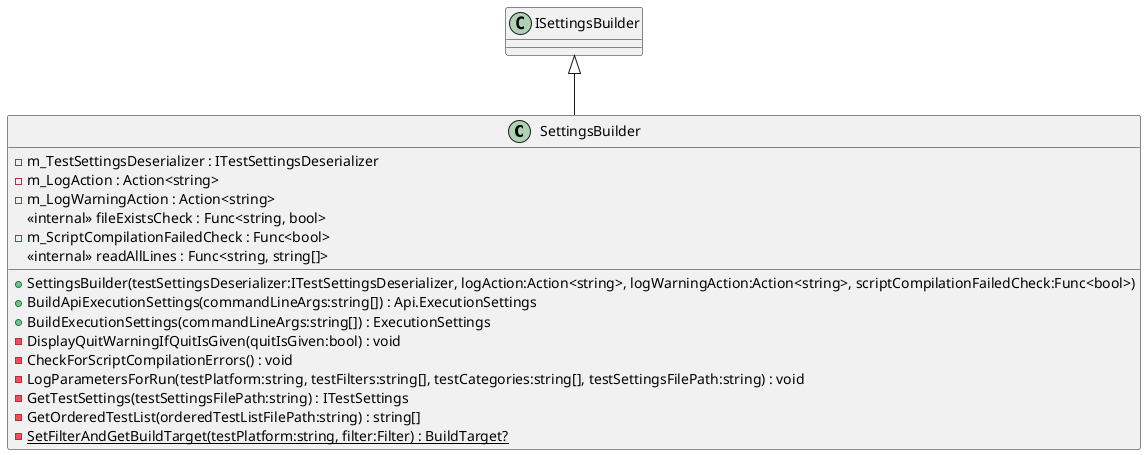@startuml
class SettingsBuilder {
    - m_TestSettingsDeserializer : ITestSettingsDeserializer
    - m_LogAction : Action<string>
    - m_LogWarningAction : Action<string>
    <<internal>> fileExistsCheck : Func<string, bool>
    - m_ScriptCompilationFailedCheck : Func<bool>
    <<internal>> readAllLines : Func<string, string[]>
    + SettingsBuilder(testSettingsDeserializer:ITestSettingsDeserializer, logAction:Action<string>, logWarningAction:Action<string>, scriptCompilationFailedCheck:Func<bool>)
    + BuildApiExecutionSettings(commandLineArgs:string[]) : Api.ExecutionSettings
    + BuildExecutionSettings(commandLineArgs:string[]) : ExecutionSettings
    - DisplayQuitWarningIfQuitIsGiven(quitIsGiven:bool) : void
    - CheckForScriptCompilationErrors() : void
    - LogParametersForRun(testPlatform:string, testFilters:string[], testCategories:string[], testSettingsFilePath:string) : void
    - GetTestSettings(testSettingsFilePath:string) : ITestSettings
    - GetOrderedTestList(orderedTestListFilePath:string) : string[]
    {static} - SetFilterAndGetBuildTarget(testPlatform:string, filter:Filter) : BuildTarget?
}
ISettingsBuilder <|-- SettingsBuilder
@enduml
